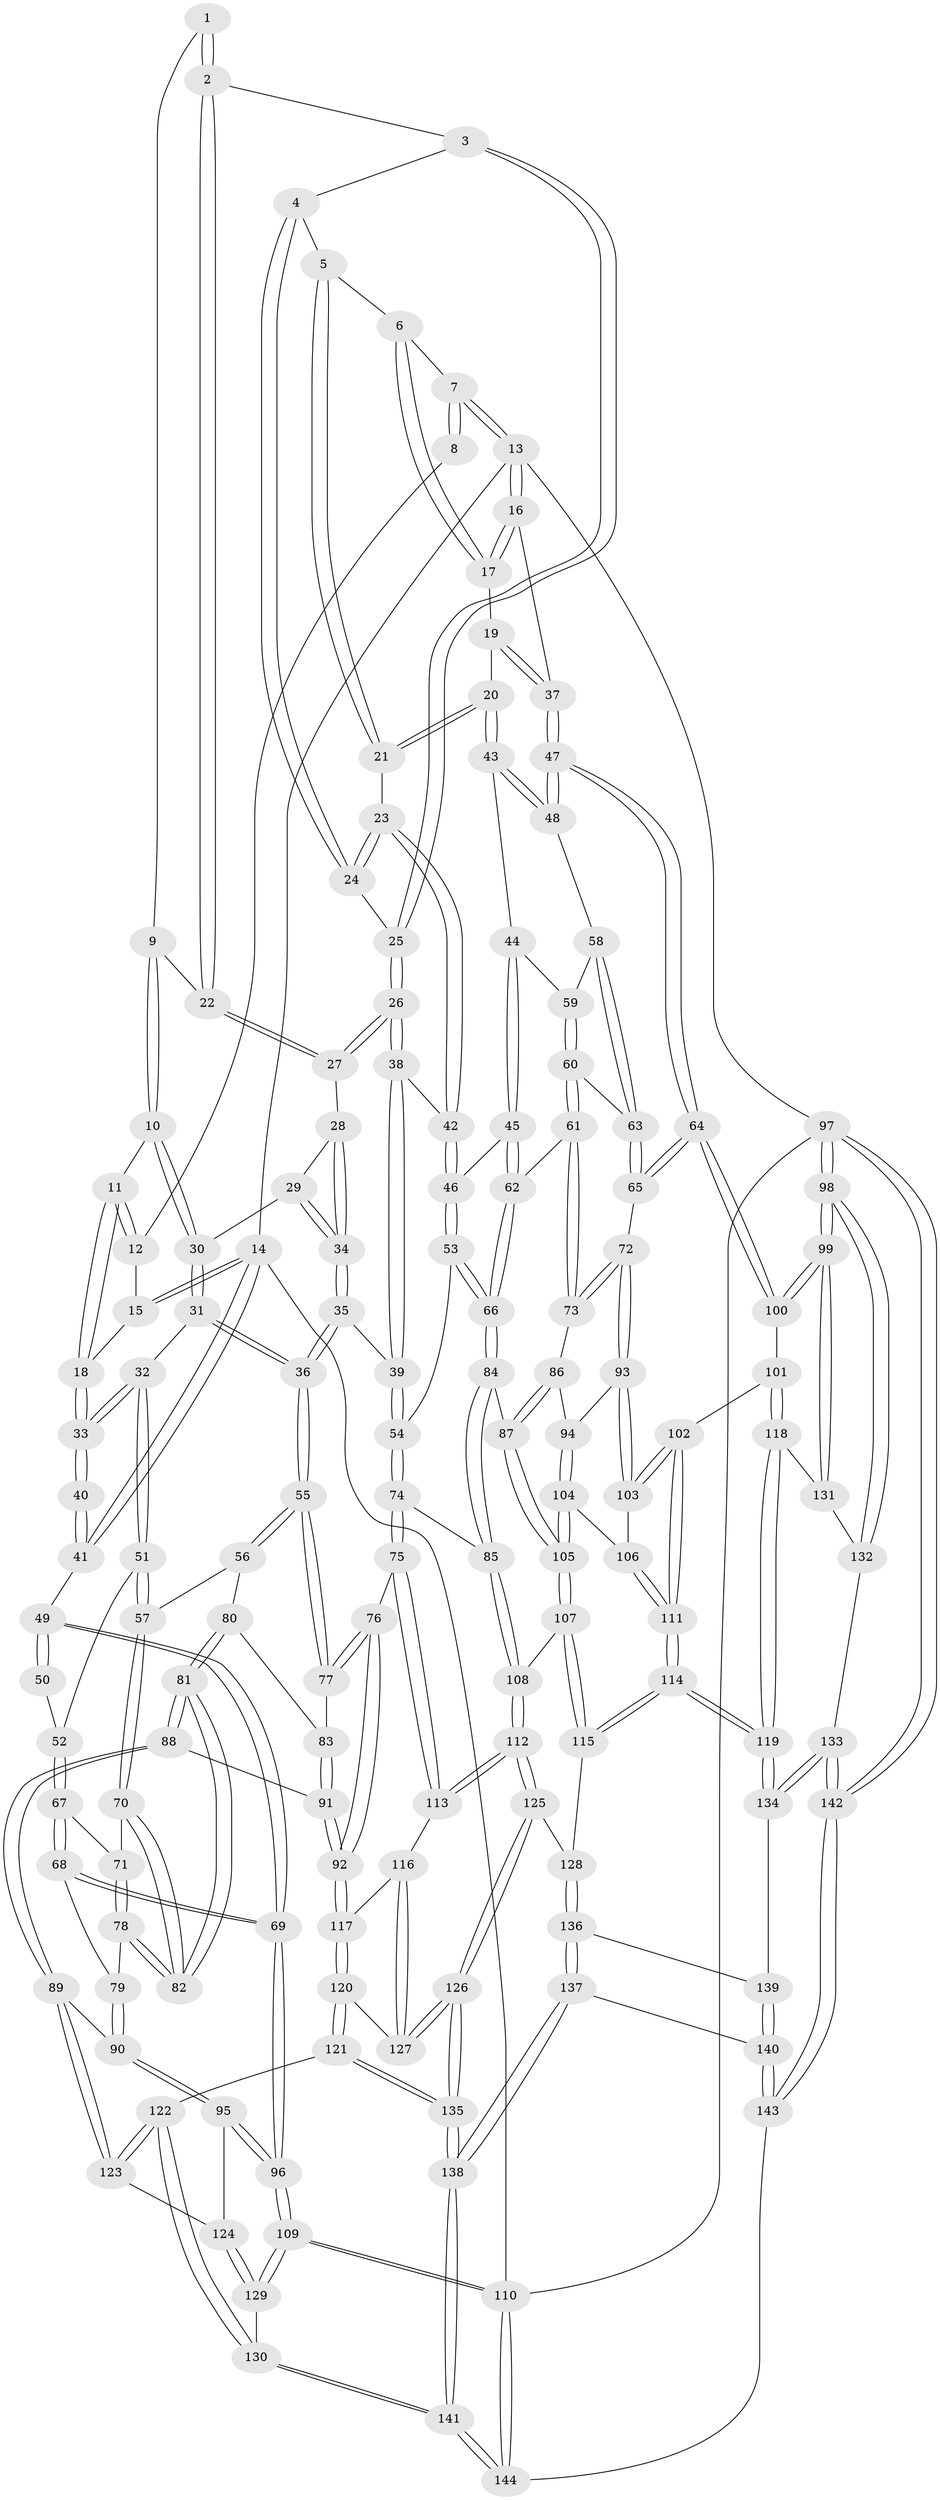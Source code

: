 // Generated by graph-tools (version 1.1) at 2025/59/03/09/25 04:59:40]
// undirected, 144 vertices, 357 edges
graph export_dot {
graph [start="1"]
  node [color=gray90,style=filled];
  1 [pos="+0.5213222031802017+0"];
  2 [pos="+0.6071095023951364+0.0739950728085083"];
  3 [pos="+0.6247492176044876+0.07723152696342936"];
  4 [pos="+0.6388165296702013+0.07531349239475635"];
  5 [pos="+0.7641060397326138+0.000393521363530565"];
  6 [pos="+0.8235525193143505+0"];
  7 [pos="+0.8364733877595746+0"];
  8 [pos="+0.4917883751574143+0"];
  9 [pos="+0.5009823101161608+0.08580678770499454"];
  10 [pos="+0.363697793164253+0.08812282142217948"];
  11 [pos="+0.34001905759680906+0.042819471510967266"];
  12 [pos="+0.3584868848715223+0"];
  13 [pos="+1+0"];
  14 [pos="+0+0"];
  15 [pos="+0+0"];
  16 [pos="+1+0.11165658278043447"];
  17 [pos="+0.9165878033070887+0.08908495455099882"];
  18 [pos="+0.15838268751442866+0.12435337989018612"];
  19 [pos="+0.875870232784055+0.14712900169926613"];
  20 [pos="+0.8150485847081159+0.17604052080693888"];
  21 [pos="+0.7977209084419254+0.16422419885372955"];
  22 [pos="+0.5411036709469313+0.12016210352267345"];
  23 [pos="+0.7676080188762842+0.17389949478787103"];
  24 [pos="+0.6929391110642856+0.15931941685232331"];
  25 [pos="+0.6308286606703838+0.18840264281813326"];
  26 [pos="+0.6066453394543679+0.21874164461954462"];
  27 [pos="+0.5375355398475005+0.15105944622988793"];
  28 [pos="+0.5257777302266116+0.1590630677562539"];
  29 [pos="+0.4484671567755463+0.15347501215666015"];
  30 [pos="+0.3642516410265934+0.09381771766105618"];
  31 [pos="+0.3328325643433121+0.2514557507962171"];
  32 [pos="+0.19711998704455305+0.25035841316388613"];
  33 [pos="+0.14169346012092682+0.17484374973387765"];
  34 [pos="+0.4585568913634508+0.269106442402048"];
  35 [pos="+0.4363224525372831+0.32916439980600104"];
  36 [pos="+0.416672906335526+0.33578589476788245"];
  37 [pos="+1+0.23999648705466198"];
  38 [pos="+0.6123237867442409+0.2656576877296027"];
  39 [pos="+0.5210383998695769+0.3331334146451393"];
  40 [pos="+0.09047225556968067+0.180738205424114"];
  41 [pos="+0+0.05523422762073359"];
  42 [pos="+0.6658077111966532+0.28168891999726847"];
  43 [pos="+0.8349047665121139+0.22759990235586391"];
  44 [pos="+0.788871360042874+0.32151101265590604"];
  45 [pos="+0.7302499335839072+0.3432534436815756"];
  46 [pos="+0.7122140302920066+0.3392062389990696"];
  47 [pos="+1+0.3062863220242415"];
  48 [pos="+0.9790805479401046+0.30199463383742614"];
  49 [pos="+0+0.38832517105154013"];
  50 [pos="+0.049204027274989015+0.2602306635373243"];
  51 [pos="+0.19234180758252936+0.26356520435143654"];
  52 [pos="+0.0800345273268063+0.36412296674603667"];
  53 [pos="+0.6617414698388739+0.39816954940759164"];
  54 [pos="+0.5960313074343836+0.4226879642039331"];
  55 [pos="+0.4113561758363083+0.35028691253078864"];
  56 [pos="+0.30468099724595427+0.40551773628009086"];
  57 [pos="+0.22052760177425515+0.4117363502740177"];
  58 [pos="+0.9125356701312255+0.35044130714340377"];
  59 [pos="+0.8320382365681559+0.3632122440962665"];
  60 [pos="+0.832382390245369+0.42301039077096875"];
  61 [pos="+0.7998785780480568+0.45827068252047237"];
  62 [pos="+0.7637966914151842+0.4482747626233557"];
  63 [pos="+0.8897970738767605+0.42948430517628466"];
  64 [pos="+1+0.43639868523181946"];
  65 [pos="+0.9407872004050895+0.4862559263625159"];
  66 [pos="+0.7175404738713669+0.47449804852786764"];
  67 [pos="+0.07317999295700821+0.37543660507586335"];
  68 [pos="+0+0.42063917650140314"];
  69 [pos="+0+0.4213365319401573"];
  70 [pos="+0.20119748994943115+0.43569459705358266"];
  71 [pos="+0.1261282812589918+0.4202371702832361"];
  72 [pos="+0.8850587212836998+0.5318474567965349"];
  73 [pos="+0.8081896720853363+0.4762142174564433"];
  74 [pos="+0.5935806371388607+0.5314077870950578"];
  75 [pos="+0.5697250110555753+0.5437535391308365"];
  76 [pos="+0.4963393156486676+0.537854918331711"];
  77 [pos="+0.41753272740068836+0.40399132340025773"];
  78 [pos="+0.09995473540795073+0.49968164603249393"];
  79 [pos="+0.0760499394185881+0.5086221048230715"];
  80 [pos="+0.2995494968101421+0.4578378594071285"];
  81 [pos="+0.2314997502378675+0.5820358518515362"];
  82 [pos="+0.21076941695410983+0.5388162010774983"];
  83 [pos="+0.3513328777614759+0.5151313929905214"];
  84 [pos="+0.6766630156478805+0.5375011030794226"];
  85 [pos="+0.6477640314318075+0.5448430641219948"];
  86 [pos="+0.773132916423543+0.5476027475599535"];
  87 [pos="+0.7456474480267218+0.5684891244526972"];
  88 [pos="+0.23332126914707202+0.5883594448851582"];
  89 [pos="+0.23081984229671354+0.5913078435533369"];
  90 [pos="+0.0765665090072151+0.5698035883941368"];
  91 [pos="+0.3252276866694358+0.5920025204387218"];
  92 [pos="+0.3930451781918662+0.6308070971529074"];
  93 [pos="+0.8794159641685131+0.5572522548279855"];
  94 [pos="+0.8611383667703931+0.5601292641151666"];
  95 [pos="+0.001373799873648882+0.643468444816832"];
  96 [pos="+0+0.6580840045742059"];
  97 [pos="+1+1"];
  98 [pos="+1+0.7456141598514959"];
  99 [pos="+1+0.7247578542544639"];
  100 [pos="+1+0.5268038935675449"];
  101 [pos="+0.9322807467846762+0.6170263419243516"];
  102 [pos="+0.8997470376001371+0.603368694225897"];
  103 [pos="+0.8821124481054743+0.5675457302923941"];
  104 [pos="+0.7757812378052726+0.6051556361676591"];
  105 [pos="+0.7641693126490142+0.6054429427878207"];
  106 [pos="+0.8181158057419295+0.6200466335126619"];
  107 [pos="+0.7504412751204638+0.6722990596110927"];
  108 [pos="+0.6738305928937611+0.661880982035853"];
  109 [pos="+0+1"];
  110 [pos="+0+1"];
  111 [pos="+0.8509900824732604+0.6781971215890747"];
  112 [pos="+0.6118195734658487+0.7245293639066047"];
  113 [pos="+0.5650687339790239+0.6281916224984426"];
  114 [pos="+0.8258769023077247+0.7689585591406054"];
  115 [pos="+0.8141128327316991+0.7648455700384074"];
  116 [pos="+0.4823053222781243+0.6814571853900828"];
  117 [pos="+0.40429934602837464+0.6661097493016592"];
  118 [pos="+0.9607133313896372+0.7421628110809423"];
  119 [pos="+0.8481807054272863+0.7894293016083387"];
  120 [pos="+0.3833081086989311+0.7671169884091249"];
  121 [pos="+0.38250113799935936+0.7700916347563569"];
  122 [pos="+0.2640378369358648+0.8300015895793424"];
  123 [pos="+0.2063926495102089+0.6446033200746613"];
  124 [pos="+0.10661867121589456+0.6856193716438804"];
  125 [pos="+0.602490276359902+0.7672390198879276"];
  126 [pos="+0.597573442941743+0.7709524022353608"];
  127 [pos="+0.5396388396506073+0.73164742893182"];
  128 [pos="+0.7074929060096141+0.7884212954387896"];
  129 [pos="+0.1025369937464696+0.9357682529415725"];
  130 [pos="+0.24629790277480118+0.8600177246257187"];
  131 [pos="+1+0.740803486194357"];
  132 [pos="+0.9729298474884785+0.8524728326294789"];
  133 [pos="+0.888215197378477+0.89735356688143"];
  134 [pos="+0.8547798383565439+0.8494450151722829"];
  135 [pos="+0.5323821339855381+0.8837777603162327"];
  136 [pos="+0.6981961463911366+0.8745865048420219"];
  137 [pos="+0.6657665506526805+0.9253067421990491"];
  138 [pos="+0.5361606796565078+0.9249130804939769"];
  139 [pos="+0.8104767785072003+0.878783105099905"];
  140 [pos="+0.7276049658152254+0.9603053414032167"];
  141 [pos="+0.4822491136018423+1"];
  142 [pos="+1+1"];
  143 [pos="+0.820732901964351+1"];
  144 [pos="+0.4827747316407044+1"];
  1 -- 2;
  1 -- 2;
  1 -- 9;
  2 -- 3;
  2 -- 22;
  2 -- 22;
  3 -- 4;
  3 -- 25;
  3 -- 25;
  4 -- 5;
  4 -- 24;
  4 -- 24;
  5 -- 6;
  5 -- 21;
  5 -- 21;
  6 -- 7;
  6 -- 17;
  6 -- 17;
  7 -- 8;
  7 -- 8;
  7 -- 13;
  7 -- 13;
  8 -- 12;
  9 -- 10;
  9 -- 10;
  9 -- 22;
  10 -- 11;
  10 -- 30;
  10 -- 30;
  11 -- 12;
  11 -- 12;
  11 -- 18;
  11 -- 18;
  12 -- 15;
  13 -- 14;
  13 -- 16;
  13 -- 16;
  13 -- 97;
  14 -- 15;
  14 -- 15;
  14 -- 41;
  14 -- 41;
  14 -- 110;
  15 -- 18;
  16 -- 17;
  16 -- 17;
  16 -- 37;
  17 -- 19;
  18 -- 33;
  18 -- 33;
  19 -- 20;
  19 -- 37;
  19 -- 37;
  20 -- 21;
  20 -- 21;
  20 -- 43;
  20 -- 43;
  21 -- 23;
  22 -- 27;
  22 -- 27;
  23 -- 24;
  23 -- 24;
  23 -- 42;
  23 -- 42;
  24 -- 25;
  25 -- 26;
  25 -- 26;
  26 -- 27;
  26 -- 27;
  26 -- 38;
  26 -- 38;
  27 -- 28;
  28 -- 29;
  28 -- 34;
  28 -- 34;
  29 -- 30;
  29 -- 34;
  29 -- 34;
  30 -- 31;
  30 -- 31;
  31 -- 32;
  31 -- 36;
  31 -- 36;
  32 -- 33;
  32 -- 33;
  32 -- 51;
  32 -- 51;
  33 -- 40;
  33 -- 40;
  34 -- 35;
  34 -- 35;
  35 -- 36;
  35 -- 36;
  35 -- 39;
  36 -- 55;
  36 -- 55;
  37 -- 47;
  37 -- 47;
  38 -- 39;
  38 -- 39;
  38 -- 42;
  39 -- 54;
  39 -- 54;
  40 -- 41;
  40 -- 41;
  41 -- 49;
  42 -- 46;
  42 -- 46;
  43 -- 44;
  43 -- 48;
  43 -- 48;
  44 -- 45;
  44 -- 45;
  44 -- 59;
  45 -- 46;
  45 -- 62;
  45 -- 62;
  46 -- 53;
  46 -- 53;
  47 -- 48;
  47 -- 48;
  47 -- 64;
  47 -- 64;
  48 -- 58;
  49 -- 50;
  49 -- 50;
  49 -- 69;
  49 -- 69;
  50 -- 52;
  51 -- 52;
  51 -- 57;
  51 -- 57;
  52 -- 67;
  52 -- 67;
  53 -- 54;
  53 -- 66;
  53 -- 66;
  54 -- 74;
  54 -- 74;
  55 -- 56;
  55 -- 56;
  55 -- 77;
  55 -- 77;
  56 -- 57;
  56 -- 80;
  57 -- 70;
  57 -- 70;
  58 -- 59;
  58 -- 63;
  58 -- 63;
  59 -- 60;
  59 -- 60;
  60 -- 61;
  60 -- 61;
  60 -- 63;
  61 -- 62;
  61 -- 73;
  61 -- 73;
  62 -- 66;
  62 -- 66;
  63 -- 65;
  63 -- 65;
  64 -- 65;
  64 -- 65;
  64 -- 100;
  64 -- 100;
  65 -- 72;
  66 -- 84;
  66 -- 84;
  67 -- 68;
  67 -- 68;
  67 -- 71;
  68 -- 69;
  68 -- 69;
  68 -- 79;
  69 -- 96;
  69 -- 96;
  70 -- 71;
  70 -- 82;
  70 -- 82;
  71 -- 78;
  71 -- 78;
  72 -- 73;
  72 -- 73;
  72 -- 93;
  72 -- 93;
  73 -- 86;
  74 -- 75;
  74 -- 75;
  74 -- 85;
  75 -- 76;
  75 -- 113;
  75 -- 113;
  76 -- 77;
  76 -- 77;
  76 -- 92;
  76 -- 92;
  77 -- 83;
  78 -- 79;
  78 -- 82;
  78 -- 82;
  79 -- 90;
  79 -- 90;
  80 -- 81;
  80 -- 81;
  80 -- 83;
  81 -- 82;
  81 -- 82;
  81 -- 88;
  81 -- 88;
  83 -- 91;
  83 -- 91;
  84 -- 85;
  84 -- 85;
  84 -- 87;
  85 -- 108;
  85 -- 108;
  86 -- 87;
  86 -- 87;
  86 -- 94;
  87 -- 105;
  87 -- 105;
  88 -- 89;
  88 -- 89;
  88 -- 91;
  89 -- 90;
  89 -- 123;
  89 -- 123;
  90 -- 95;
  90 -- 95;
  91 -- 92;
  91 -- 92;
  92 -- 117;
  92 -- 117;
  93 -- 94;
  93 -- 103;
  93 -- 103;
  94 -- 104;
  94 -- 104;
  95 -- 96;
  95 -- 96;
  95 -- 124;
  96 -- 109;
  96 -- 109;
  97 -- 98;
  97 -- 98;
  97 -- 142;
  97 -- 142;
  97 -- 110;
  98 -- 99;
  98 -- 99;
  98 -- 132;
  98 -- 132;
  99 -- 100;
  99 -- 100;
  99 -- 131;
  99 -- 131;
  100 -- 101;
  101 -- 102;
  101 -- 118;
  101 -- 118;
  102 -- 103;
  102 -- 103;
  102 -- 111;
  102 -- 111;
  103 -- 106;
  104 -- 105;
  104 -- 105;
  104 -- 106;
  105 -- 107;
  105 -- 107;
  106 -- 111;
  106 -- 111;
  107 -- 108;
  107 -- 115;
  107 -- 115;
  108 -- 112;
  108 -- 112;
  109 -- 110;
  109 -- 110;
  109 -- 129;
  109 -- 129;
  110 -- 144;
  110 -- 144;
  111 -- 114;
  111 -- 114;
  112 -- 113;
  112 -- 113;
  112 -- 125;
  112 -- 125;
  113 -- 116;
  114 -- 115;
  114 -- 115;
  114 -- 119;
  114 -- 119;
  115 -- 128;
  116 -- 117;
  116 -- 127;
  116 -- 127;
  117 -- 120;
  117 -- 120;
  118 -- 119;
  118 -- 119;
  118 -- 131;
  119 -- 134;
  119 -- 134;
  120 -- 121;
  120 -- 121;
  120 -- 127;
  121 -- 122;
  121 -- 135;
  121 -- 135;
  122 -- 123;
  122 -- 123;
  122 -- 130;
  122 -- 130;
  123 -- 124;
  124 -- 129;
  124 -- 129;
  125 -- 126;
  125 -- 126;
  125 -- 128;
  126 -- 127;
  126 -- 127;
  126 -- 135;
  126 -- 135;
  128 -- 136;
  128 -- 136;
  129 -- 130;
  130 -- 141;
  130 -- 141;
  131 -- 132;
  132 -- 133;
  133 -- 134;
  133 -- 134;
  133 -- 142;
  133 -- 142;
  134 -- 139;
  135 -- 138;
  135 -- 138;
  136 -- 137;
  136 -- 137;
  136 -- 139;
  137 -- 138;
  137 -- 138;
  137 -- 140;
  138 -- 141;
  138 -- 141;
  139 -- 140;
  139 -- 140;
  140 -- 143;
  140 -- 143;
  141 -- 144;
  141 -- 144;
  142 -- 143;
  142 -- 143;
  143 -- 144;
}
